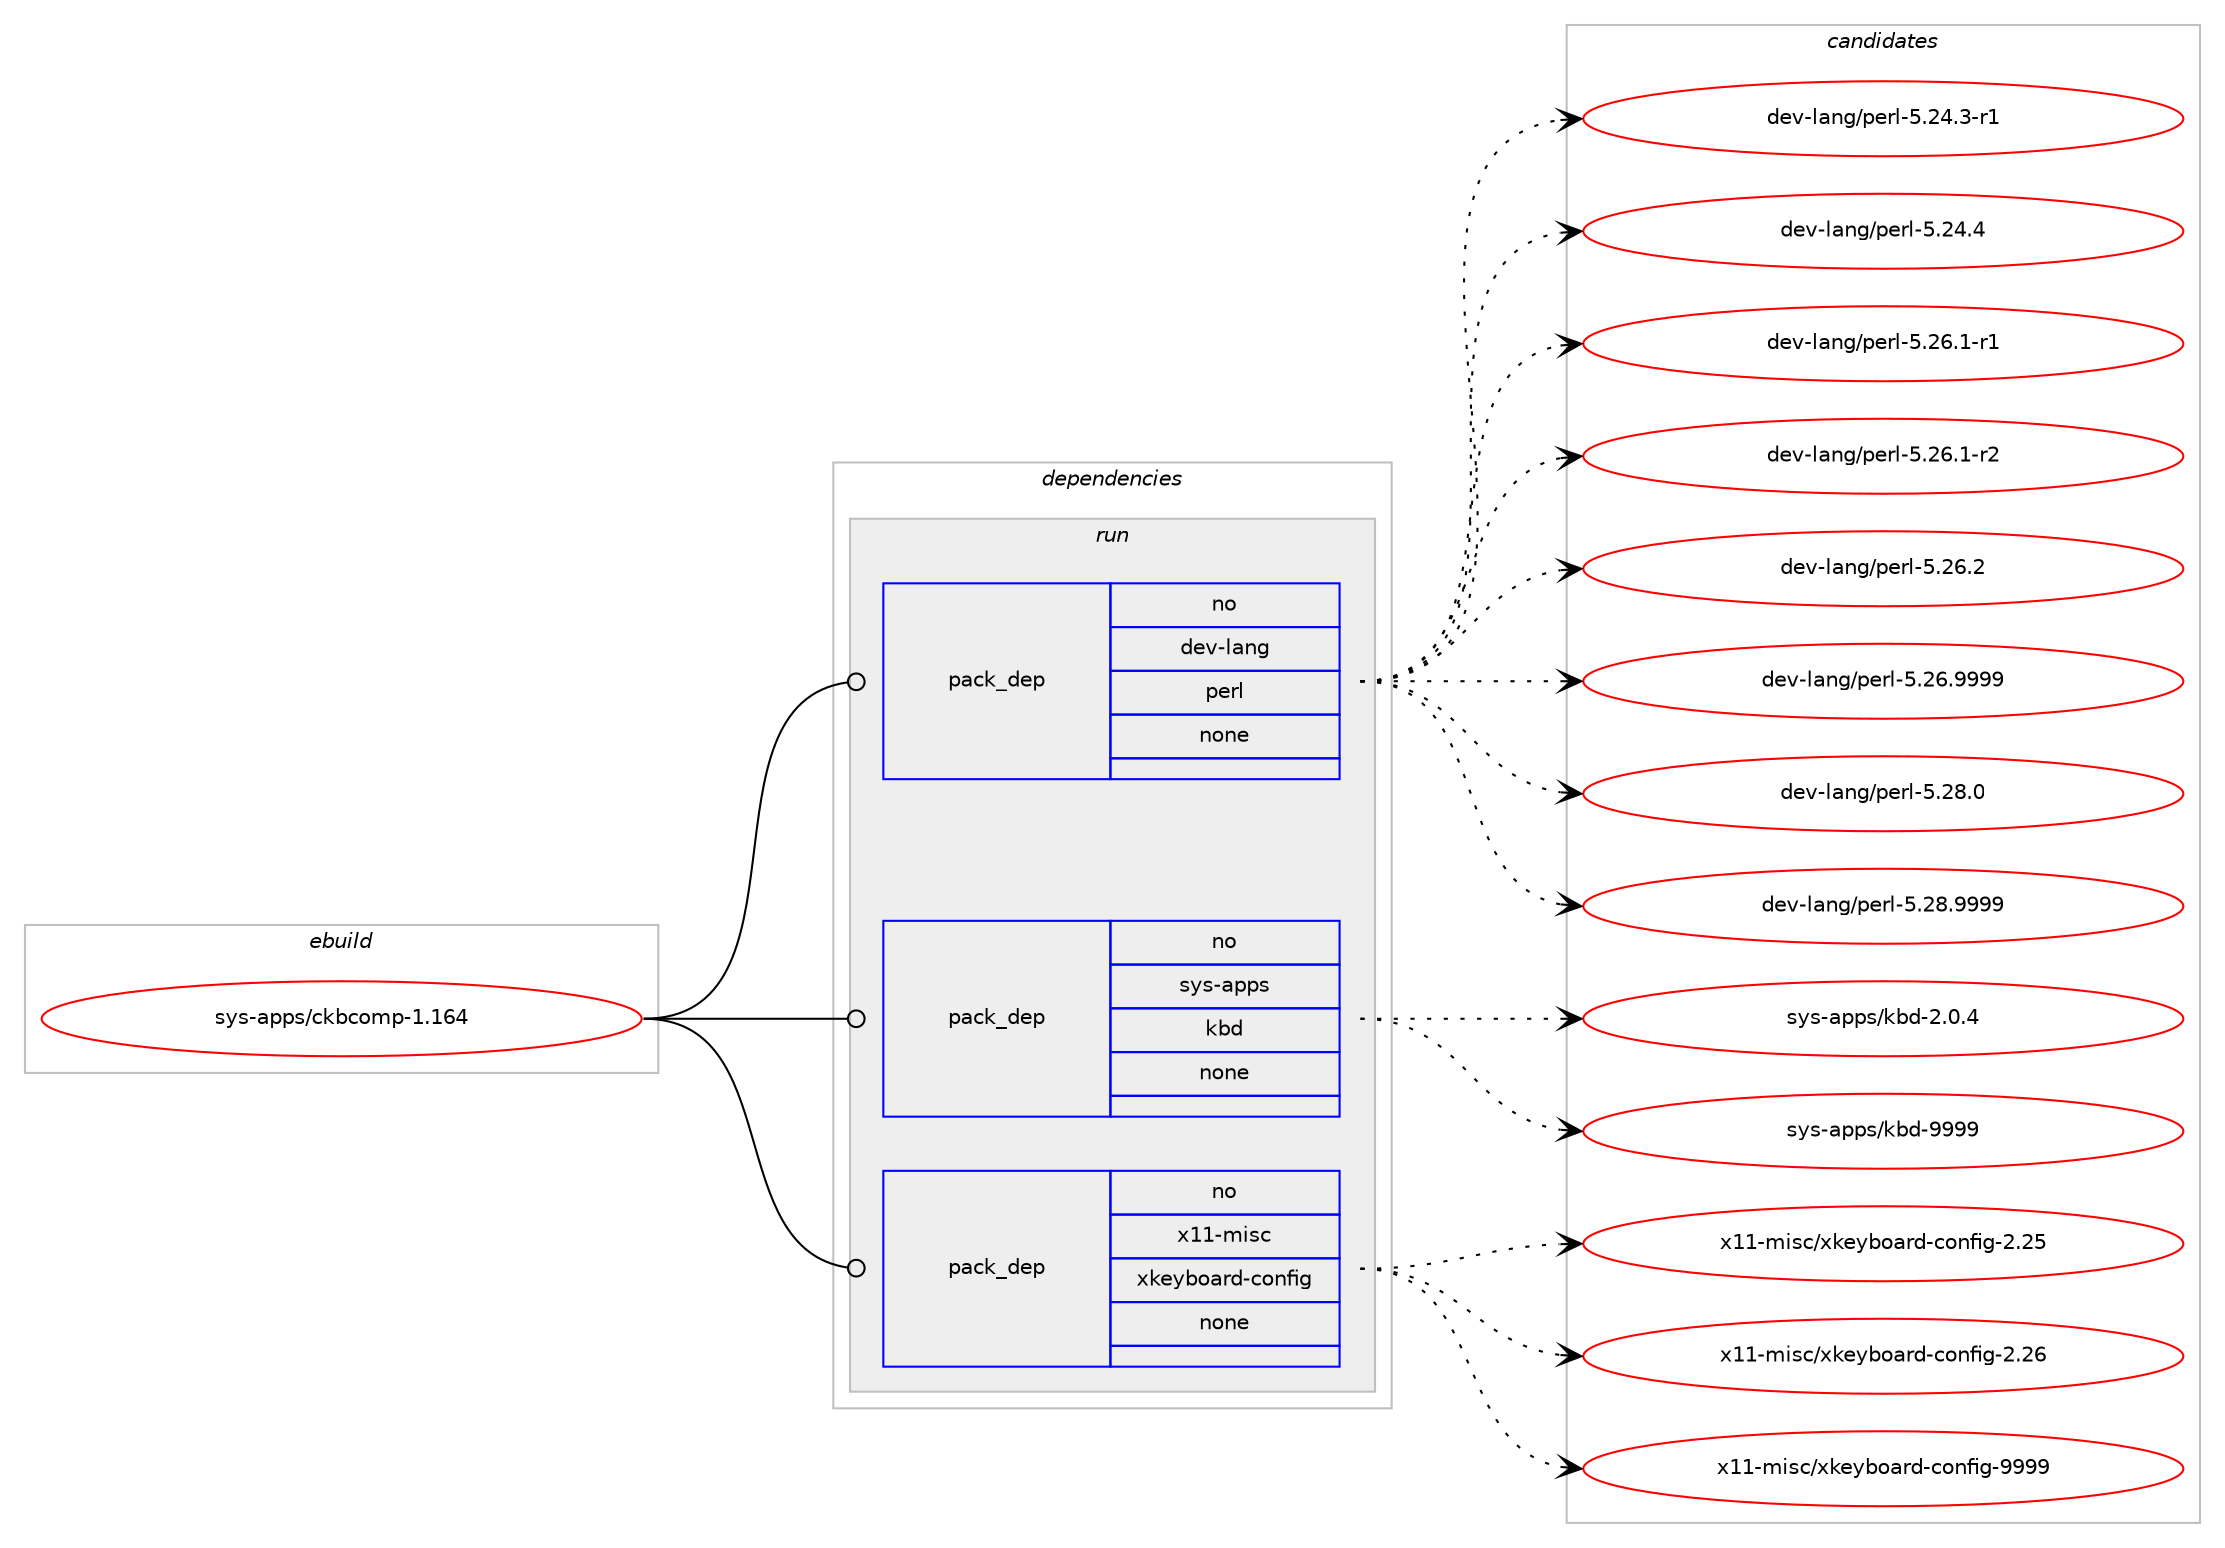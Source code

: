 digraph prolog {

# *************
# Graph options
# *************

newrank=true;
concentrate=true;
compound=true;
graph [rankdir=LR,fontname=Helvetica,fontsize=10,ranksep=1.5];#, ranksep=2.5, nodesep=0.2];
edge  [arrowhead=vee];
node  [fontname=Helvetica,fontsize=10];

# **********
# The ebuild
# **********

subgraph cluster_leftcol {
color=gray;
rank=same;
label=<<i>ebuild</i>>;
id [label="sys-apps/ckbcomp-1.164", color=red, width=4, href="../sys-apps/ckbcomp-1.164.svg"];
}

# ****************
# The dependencies
# ****************

subgraph cluster_midcol {
color=gray;
label=<<i>dependencies</i>>;
subgraph cluster_compile {
fillcolor="#eeeeee";
style=filled;
label=<<i>compile</i>>;
}
subgraph cluster_compileandrun {
fillcolor="#eeeeee";
style=filled;
label=<<i>compile and run</i>>;
}
subgraph cluster_run {
fillcolor="#eeeeee";
style=filled;
label=<<i>run</i>>;
subgraph pack1226121 {
dependency1709737 [label=<<TABLE BORDER="0" CELLBORDER="1" CELLSPACING="0" CELLPADDING="4" WIDTH="220"><TR><TD ROWSPAN="6" CELLPADDING="30">pack_dep</TD></TR><TR><TD WIDTH="110">no</TD></TR><TR><TD>dev-lang</TD></TR><TR><TD>perl</TD></TR><TR><TD>none</TD></TR><TR><TD></TD></TR></TABLE>>, shape=none, color=blue];
}
id:e -> dependency1709737:w [weight=20,style="solid",arrowhead="odot"];
subgraph pack1226122 {
dependency1709738 [label=<<TABLE BORDER="0" CELLBORDER="1" CELLSPACING="0" CELLPADDING="4" WIDTH="220"><TR><TD ROWSPAN="6" CELLPADDING="30">pack_dep</TD></TR><TR><TD WIDTH="110">no</TD></TR><TR><TD>sys-apps</TD></TR><TR><TD>kbd</TD></TR><TR><TD>none</TD></TR><TR><TD></TD></TR></TABLE>>, shape=none, color=blue];
}
id:e -> dependency1709738:w [weight=20,style="solid",arrowhead="odot"];
subgraph pack1226123 {
dependency1709739 [label=<<TABLE BORDER="0" CELLBORDER="1" CELLSPACING="0" CELLPADDING="4" WIDTH="220"><TR><TD ROWSPAN="6" CELLPADDING="30">pack_dep</TD></TR><TR><TD WIDTH="110">no</TD></TR><TR><TD>x11-misc</TD></TR><TR><TD>xkeyboard-config</TD></TR><TR><TD>none</TD></TR><TR><TD></TD></TR></TABLE>>, shape=none, color=blue];
}
id:e -> dependency1709739:w [weight=20,style="solid",arrowhead="odot"];
}
}

# **************
# The candidates
# **************

subgraph cluster_choices {
rank=same;
color=gray;
label=<<i>candidates</i>>;

subgraph choice1226121 {
color=black;
nodesep=1;
choice100101118451089711010347112101114108455346505246514511449 [label="dev-lang/perl-5.24.3-r1", color=red, width=4,href="../dev-lang/perl-5.24.3-r1.svg"];
choice10010111845108971101034711210111410845534650524652 [label="dev-lang/perl-5.24.4", color=red, width=4,href="../dev-lang/perl-5.24.4.svg"];
choice100101118451089711010347112101114108455346505446494511449 [label="dev-lang/perl-5.26.1-r1", color=red, width=4,href="../dev-lang/perl-5.26.1-r1.svg"];
choice100101118451089711010347112101114108455346505446494511450 [label="dev-lang/perl-5.26.1-r2", color=red, width=4,href="../dev-lang/perl-5.26.1-r2.svg"];
choice10010111845108971101034711210111410845534650544650 [label="dev-lang/perl-5.26.2", color=red, width=4,href="../dev-lang/perl-5.26.2.svg"];
choice10010111845108971101034711210111410845534650544657575757 [label="dev-lang/perl-5.26.9999", color=red, width=4,href="../dev-lang/perl-5.26.9999.svg"];
choice10010111845108971101034711210111410845534650564648 [label="dev-lang/perl-5.28.0", color=red, width=4,href="../dev-lang/perl-5.28.0.svg"];
choice10010111845108971101034711210111410845534650564657575757 [label="dev-lang/perl-5.28.9999", color=red, width=4,href="../dev-lang/perl-5.28.9999.svg"];
dependency1709737:e -> choice100101118451089711010347112101114108455346505246514511449:w [style=dotted,weight="100"];
dependency1709737:e -> choice10010111845108971101034711210111410845534650524652:w [style=dotted,weight="100"];
dependency1709737:e -> choice100101118451089711010347112101114108455346505446494511449:w [style=dotted,weight="100"];
dependency1709737:e -> choice100101118451089711010347112101114108455346505446494511450:w [style=dotted,weight="100"];
dependency1709737:e -> choice10010111845108971101034711210111410845534650544650:w [style=dotted,weight="100"];
dependency1709737:e -> choice10010111845108971101034711210111410845534650544657575757:w [style=dotted,weight="100"];
dependency1709737:e -> choice10010111845108971101034711210111410845534650564648:w [style=dotted,weight="100"];
dependency1709737:e -> choice10010111845108971101034711210111410845534650564657575757:w [style=dotted,weight="100"];
}
subgraph choice1226122 {
color=black;
nodesep=1;
choice11512111545971121121154710798100455046484652 [label="sys-apps/kbd-2.0.4", color=red, width=4,href="../sys-apps/kbd-2.0.4.svg"];
choice115121115459711211211547107981004557575757 [label="sys-apps/kbd-9999", color=red, width=4,href="../sys-apps/kbd-9999.svg"];
dependency1709738:e -> choice11512111545971121121154710798100455046484652:w [style=dotted,weight="100"];
dependency1709738:e -> choice115121115459711211211547107981004557575757:w [style=dotted,weight="100"];
}
subgraph choice1226123 {
color=black;
nodesep=1;
choice1204949451091051159947120107101121981119711410045991111101021051034550465053 [label="x11-misc/xkeyboard-config-2.25", color=red, width=4,href="../x11-misc/xkeyboard-config-2.25.svg"];
choice1204949451091051159947120107101121981119711410045991111101021051034550465054 [label="x11-misc/xkeyboard-config-2.26", color=red, width=4,href="../x11-misc/xkeyboard-config-2.26.svg"];
choice1204949451091051159947120107101121981119711410045991111101021051034557575757 [label="x11-misc/xkeyboard-config-9999", color=red, width=4,href="../x11-misc/xkeyboard-config-9999.svg"];
dependency1709739:e -> choice1204949451091051159947120107101121981119711410045991111101021051034550465053:w [style=dotted,weight="100"];
dependency1709739:e -> choice1204949451091051159947120107101121981119711410045991111101021051034550465054:w [style=dotted,weight="100"];
dependency1709739:e -> choice1204949451091051159947120107101121981119711410045991111101021051034557575757:w [style=dotted,weight="100"];
}
}

}
